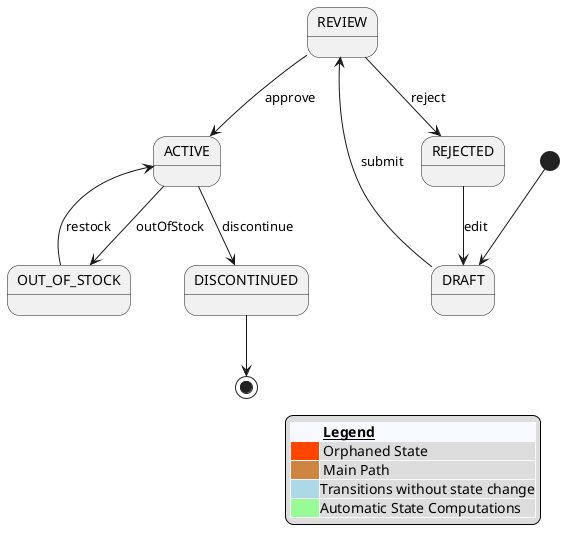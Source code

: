 @startuml
<style>
     diamond {
     BackgroundColor #palegreen
     LineColor #green
     LineThickness 2.5
     }
  </style>
  skinparam state  {
   BorderThickness<<MAIN_PATH>> 4
   BorderColor<<MAIN_PATH>> Peru
   BackgroundColor<<MAIN_PATH>> Bisque
   BackgroundColor<<orphaned>> OrangeRed
  }
state ACTIVE
state DRAFT
state REVIEW
state OUT_OF_STOCK
state DISCONTINUED
state REJECTED
ACTIVE --> DISCONTINUED : discontinue
ACTIVE --> OUT_OF_STOCK : outOfStock
[*] --> DRAFT
DRAFT --> REVIEW : submit
REVIEW --> ACTIVE : approve
REVIEW --> REJECTED : reject
OUT_OF_STOCK --> ACTIVE : restock
DISCONTINUED --> [*]
REJECTED --> DRAFT : edit
legend right
<#GhostWhite,#GhostWhite>|        |= __Legend__ |
|<#OrangeRed>   | Orphaned State|
|<#Peru>   | Main Path|
|<#LightBlue> |Transitions without state change|
|<#PaleGreen> |Automatic State Computations|
endlegend
@enduml
